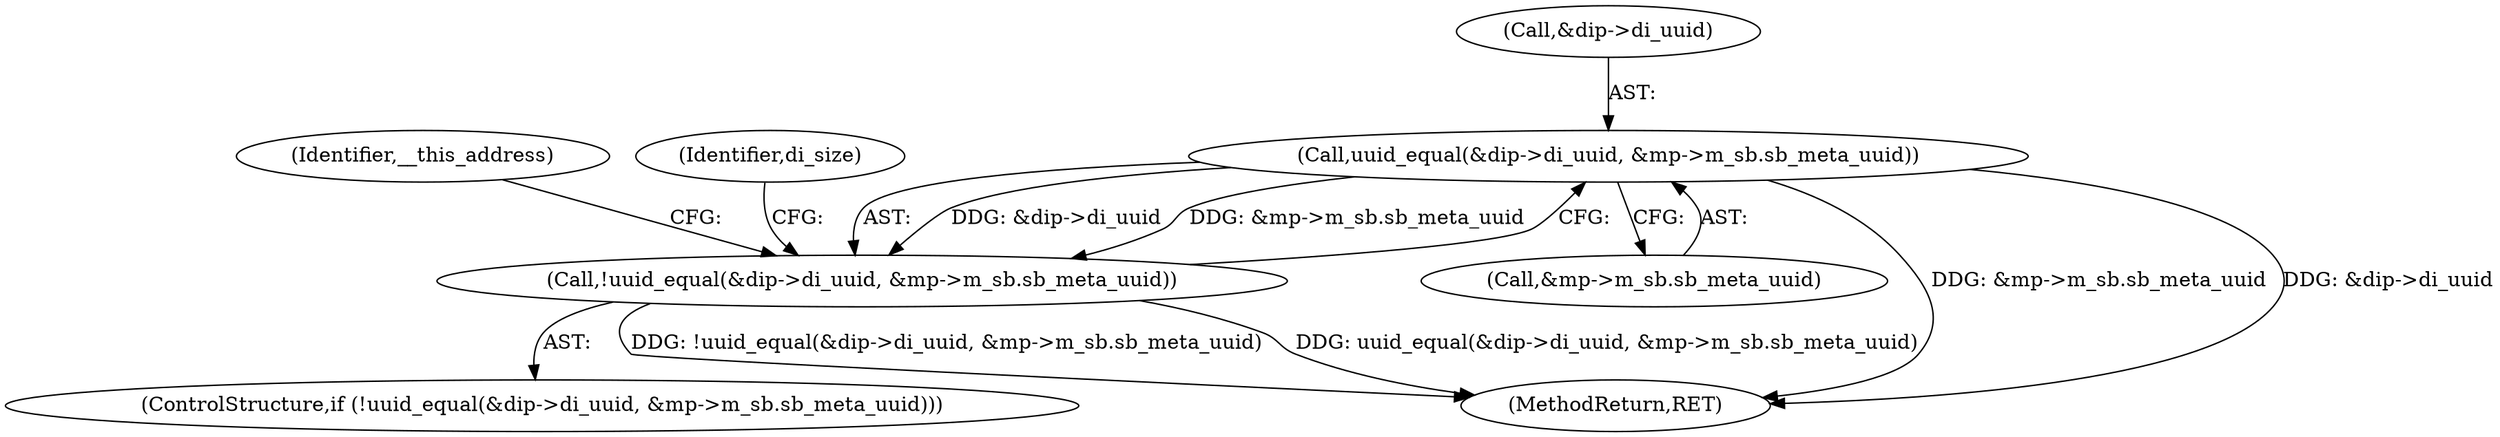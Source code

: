 digraph "0_linux_23fcb3340d033d9f081e21e6c12c2db7eaa541d3@pointer" {
"1000174" [label="(Call,uuid_equal(&dip->di_uuid, &mp->m_sb.sb_meta_uuid))"];
"1000173" [label="(Call,!uuid_equal(&dip->di_uuid, &mp->m_sb.sb_meta_uuid))"];
"1000179" [label="(Call,&mp->m_sb.sb_meta_uuid)"];
"1000175" [label="(Call,&dip->di_uuid)"];
"1000174" [label="(Call,uuid_equal(&dip->di_uuid, &mp->m_sb.sb_meta_uuid))"];
"1000172" [label="(ControlStructure,if (!uuid_equal(&dip->di_uuid, &mp->m_sb.sb_meta_uuid)))"];
"1000186" [label="(Identifier,__this_address)"];
"1000188" [label="(Identifier,di_size)"];
"1000173" [label="(Call,!uuid_equal(&dip->di_uuid, &mp->m_sb.sb_meta_uuid))"];
"1000435" [label="(MethodReturn,RET)"];
"1000174" -> "1000173"  [label="AST: "];
"1000174" -> "1000179"  [label="CFG: "];
"1000175" -> "1000174"  [label="AST: "];
"1000179" -> "1000174"  [label="AST: "];
"1000173" -> "1000174"  [label="CFG: "];
"1000174" -> "1000435"  [label="DDG: &mp->m_sb.sb_meta_uuid"];
"1000174" -> "1000435"  [label="DDG: &dip->di_uuid"];
"1000174" -> "1000173"  [label="DDG: &dip->di_uuid"];
"1000174" -> "1000173"  [label="DDG: &mp->m_sb.sb_meta_uuid"];
"1000173" -> "1000172"  [label="AST: "];
"1000186" -> "1000173"  [label="CFG: "];
"1000188" -> "1000173"  [label="CFG: "];
"1000173" -> "1000435"  [label="DDG: !uuid_equal(&dip->di_uuid, &mp->m_sb.sb_meta_uuid)"];
"1000173" -> "1000435"  [label="DDG: uuid_equal(&dip->di_uuid, &mp->m_sb.sb_meta_uuid)"];
}
